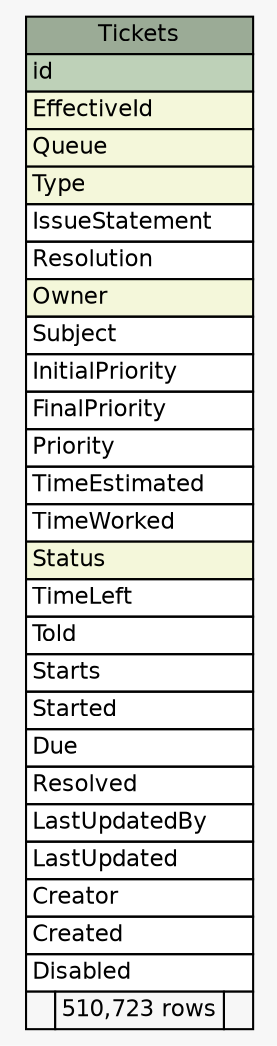 // dot 2.28.0 on Linux 3.2.21-1.32.6.amzn1.x86_64
// SchemaSpy rev 590
digraph "Tickets" {
  graph [
    rankdir="RL"
    bgcolor="#f7f7f7"
    nodesep="0.18"
    ranksep="0.46"
    fontname="Helvetica"
    fontsize="11"
  ];
  node [
    fontname="Helvetica"
    fontsize="11"
    shape="plaintext"
  ];
  edge [
    arrowsize="0.8"
  ];
  "Tickets" [
    label=<
    <TABLE BORDER="0" CELLBORDER="1" CELLSPACING="0" BGCOLOR="#ffffff">
      <TR><TD COLSPAN="3" BGCOLOR="#9bab96" ALIGN="CENTER">Tickets</TD></TR>
      <TR><TD PORT="id" COLSPAN="3" BGCOLOR="#bed1b8" ALIGN="LEFT">id</TD></TR>
      <TR><TD PORT="EffectiveId" COLSPAN="3" BGCOLOR="#f4f7da" ALIGN="LEFT">EffectiveId</TD></TR>
      <TR><TD PORT="Queue" COLSPAN="3" BGCOLOR="#f4f7da" ALIGN="LEFT">Queue</TD></TR>
      <TR><TD PORT="Type" COLSPAN="3" BGCOLOR="#f4f7da" ALIGN="LEFT">Type</TD></TR>
      <TR><TD PORT="IssueStatement" COLSPAN="3" ALIGN="LEFT">IssueStatement</TD></TR>
      <TR><TD PORT="Resolution" COLSPAN="3" ALIGN="LEFT">Resolution</TD></TR>
      <TR><TD PORT="Owner" COLSPAN="3" BGCOLOR="#f4f7da" ALIGN="LEFT">Owner</TD></TR>
      <TR><TD PORT="Subject" COLSPAN="3" ALIGN="LEFT">Subject</TD></TR>
      <TR><TD PORT="InitialPriority" COLSPAN="3" ALIGN="LEFT">InitialPriority</TD></TR>
      <TR><TD PORT="FinalPriority" COLSPAN="3" ALIGN="LEFT">FinalPriority</TD></TR>
      <TR><TD PORT="Priority" COLSPAN="3" ALIGN="LEFT">Priority</TD></TR>
      <TR><TD PORT="TimeEstimated" COLSPAN="3" ALIGN="LEFT">TimeEstimated</TD></TR>
      <TR><TD PORT="TimeWorked" COLSPAN="3" ALIGN="LEFT">TimeWorked</TD></TR>
      <TR><TD PORT="Status" COLSPAN="3" BGCOLOR="#f4f7da" ALIGN="LEFT">Status</TD></TR>
      <TR><TD PORT="TimeLeft" COLSPAN="3" ALIGN="LEFT">TimeLeft</TD></TR>
      <TR><TD PORT="Told" COLSPAN="3" ALIGN="LEFT">Told</TD></TR>
      <TR><TD PORT="Starts" COLSPAN="3" ALIGN="LEFT">Starts</TD></TR>
      <TR><TD PORT="Started" COLSPAN="3" ALIGN="LEFT">Started</TD></TR>
      <TR><TD PORT="Due" COLSPAN="3" ALIGN="LEFT">Due</TD></TR>
      <TR><TD PORT="Resolved" COLSPAN="3" ALIGN="LEFT">Resolved</TD></TR>
      <TR><TD PORT="LastUpdatedBy" COLSPAN="3" ALIGN="LEFT">LastUpdatedBy</TD></TR>
      <TR><TD PORT="LastUpdated" COLSPAN="3" ALIGN="LEFT">LastUpdated</TD></TR>
      <TR><TD PORT="Creator" COLSPAN="3" ALIGN="LEFT">Creator</TD></TR>
      <TR><TD PORT="Created" COLSPAN="3" ALIGN="LEFT">Created</TD></TR>
      <TR><TD PORT="Disabled" COLSPAN="3" ALIGN="LEFT">Disabled</TD></TR>
      <TR><TD ALIGN="LEFT" BGCOLOR="#f7f7f7">  </TD><TD ALIGN="RIGHT" BGCOLOR="#f7f7f7">510,723 rows</TD><TD ALIGN="RIGHT" BGCOLOR="#f7f7f7">  </TD></TR>
    </TABLE>>
    URL="tables/Tickets.html"
    tooltip="Tickets"
  ];
}
